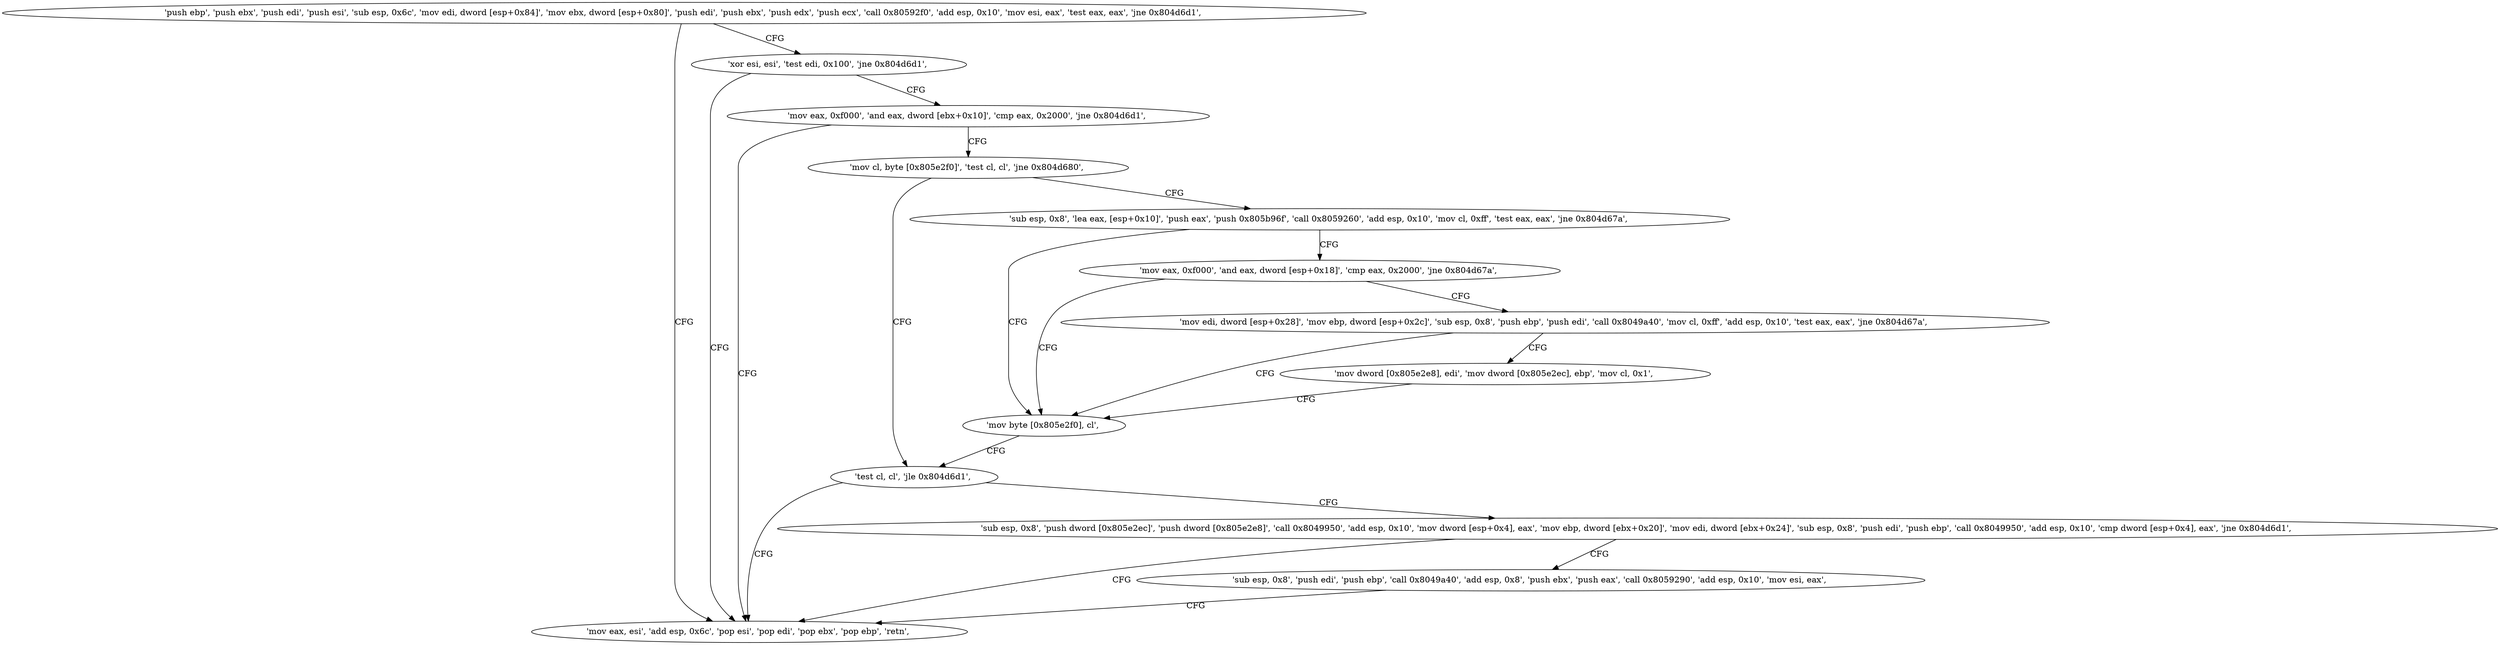 digraph "func" {
"134534608" [label = "'push ebp', 'push ebx', 'push edi', 'push esi', 'sub esp, 0x6c', 'mov edi, dword [esp+0x84]', 'mov ebx, dword [esp+0x80]', 'push edi', 'push ebx', 'push edx', 'push ecx', 'call 0x80592f0', 'add esp, 0x10', 'mov esi, eax', 'test eax, eax', 'jne 0x804d6d1', " ]
"134534865" [label = "'mov eax, esi', 'add esp, 0x6c', 'pop esi', 'pop edi', 'pop ebx', 'pop ebp', 'retn', " ]
"134534651" [label = "'xor esi, esi', 'test edi, 0x100', 'jne 0x804d6d1', " ]
"134534665" [label = "'mov eax, 0xf000', 'and eax, dword [ebx+0x10]', 'cmp eax, 0x2000', 'jne 0x804d6d1', " ]
"134534684" [label = "'mov cl, byte [0x805e2f0]', 'test cl, cl', 'jne 0x804d680', " ]
"134534784" [label = "'test cl, cl', 'jle 0x804d6d1', " ]
"134534694" [label = "'sub esp, 0x8', 'lea eax, [esp+0x10]', 'push eax', 'push 0x805b96f', 'call 0x8059260', 'add esp, 0x10', 'mov cl, 0xff', 'test eax, eax', 'jne 0x804d67a', " ]
"134534788" [label = "'sub esp, 0x8', 'push dword [0x805e2ec]', 'push dword [0x805e2e8]', 'call 0x8049950', 'add esp, 0x10', 'mov dword [esp+0x4], eax', 'mov ebp, dword [ebx+0x20]', 'mov edi, dword [ebx+0x24]', 'sub esp, 0x8', 'push edi', 'push ebp', 'call 0x8049950', 'add esp, 0x10', 'cmp dword [esp+0x4], eax', 'jne 0x804d6d1', " ]
"134534778" [label = "'mov byte [0x805e2f0], cl', " ]
"134534721" [label = "'mov eax, 0xf000', 'and eax, dword [esp+0x18]', 'cmp eax, 0x2000', 'jne 0x804d67a', " ]
"134534840" [label = "'sub esp, 0x8', 'push edi', 'push ebp', 'call 0x8049a40', 'add esp, 0x8', 'push ebx', 'push eax', 'call 0x8059290', 'add esp, 0x10', 'mov esi, eax', " ]
"134534737" [label = "'mov edi, dword [esp+0x28]', 'mov ebp, dword [esp+0x2c]', 'sub esp, 0x8', 'push ebp', 'push edi', 'call 0x8049a40', 'mov cl, 0xff', 'add esp, 0x10', 'test eax, eax', 'jne 0x804d67a', " ]
"134534764" [label = "'mov dword [0x805e2e8], edi', 'mov dword [0x805e2ec], ebp', 'mov cl, 0x1', " ]
"134534608" -> "134534865" [ label = "CFG" ]
"134534608" -> "134534651" [ label = "CFG" ]
"134534651" -> "134534865" [ label = "CFG" ]
"134534651" -> "134534665" [ label = "CFG" ]
"134534665" -> "134534865" [ label = "CFG" ]
"134534665" -> "134534684" [ label = "CFG" ]
"134534684" -> "134534784" [ label = "CFG" ]
"134534684" -> "134534694" [ label = "CFG" ]
"134534784" -> "134534865" [ label = "CFG" ]
"134534784" -> "134534788" [ label = "CFG" ]
"134534694" -> "134534778" [ label = "CFG" ]
"134534694" -> "134534721" [ label = "CFG" ]
"134534788" -> "134534865" [ label = "CFG" ]
"134534788" -> "134534840" [ label = "CFG" ]
"134534778" -> "134534784" [ label = "CFG" ]
"134534721" -> "134534778" [ label = "CFG" ]
"134534721" -> "134534737" [ label = "CFG" ]
"134534840" -> "134534865" [ label = "CFG" ]
"134534737" -> "134534778" [ label = "CFG" ]
"134534737" -> "134534764" [ label = "CFG" ]
"134534764" -> "134534778" [ label = "CFG" ]
}
